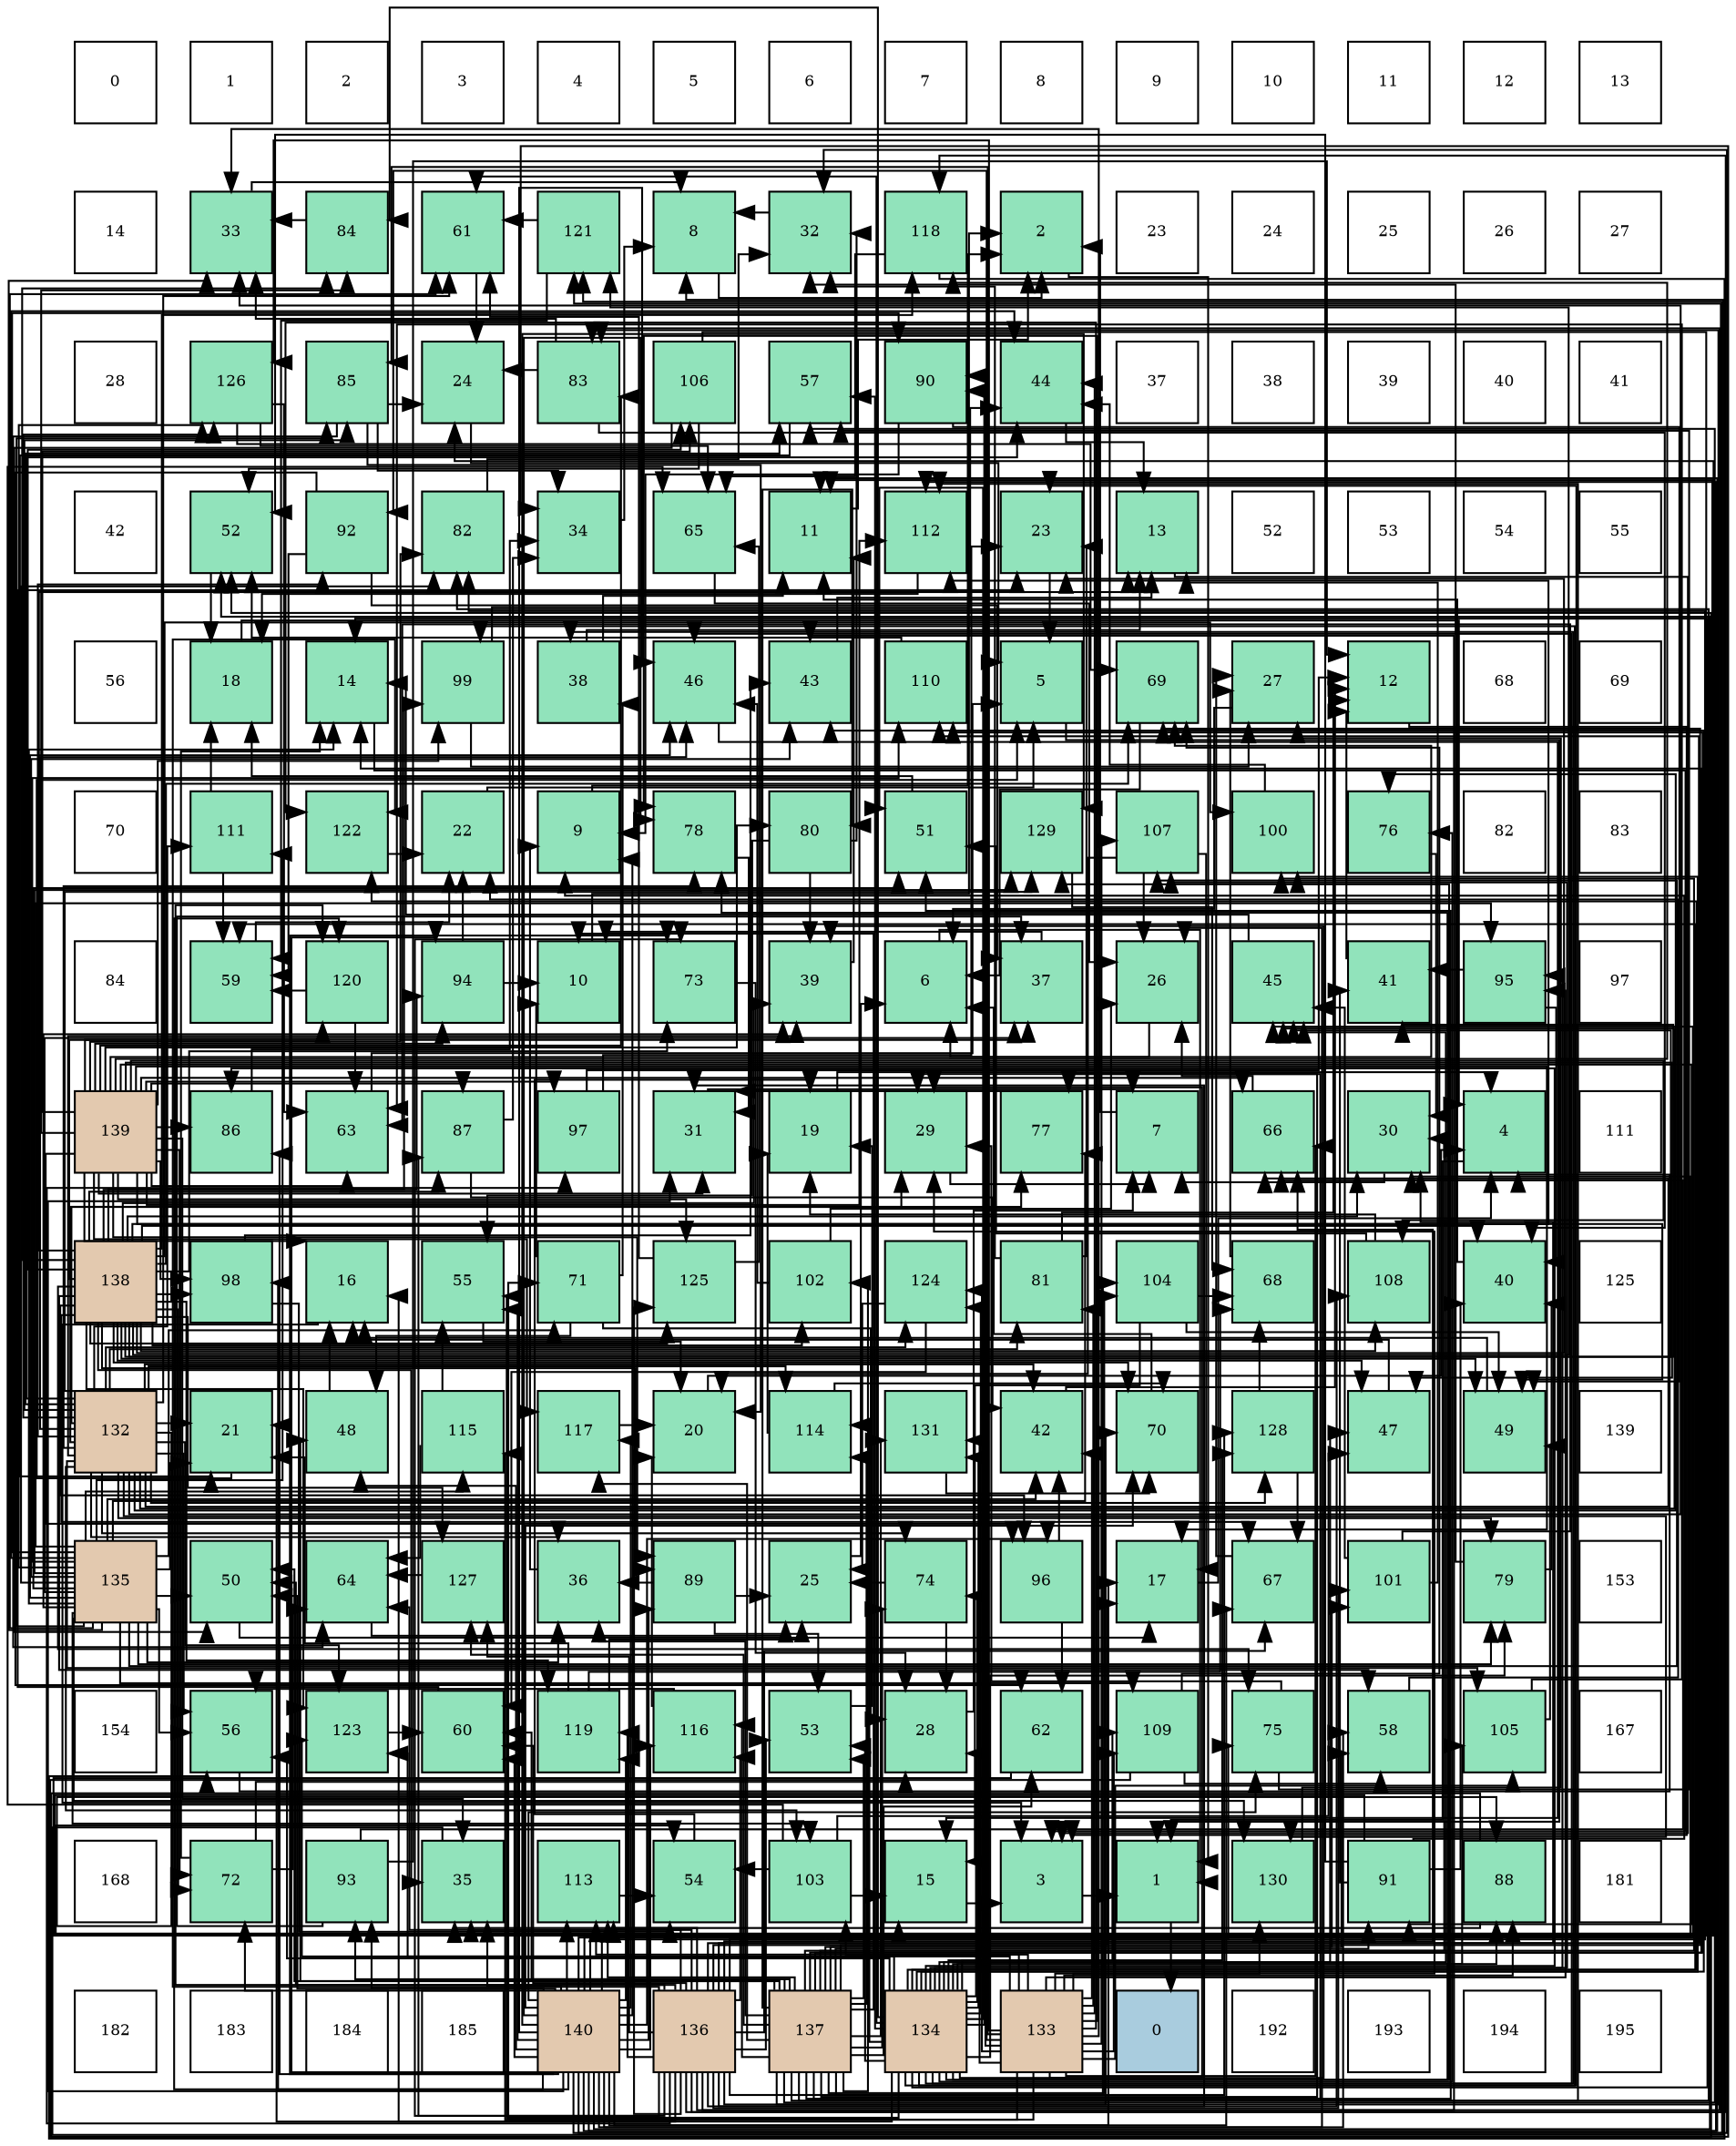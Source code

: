 digraph layout{
 rankdir=TB;
 splines=ortho;
 node [style=filled shape=square fixedsize=true width=0.6];
0[label="0", fontsize=8, fillcolor="#ffffff"];
1[label="1", fontsize=8, fillcolor="#ffffff"];
2[label="2", fontsize=8, fillcolor="#ffffff"];
3[label="3", fontsize=8, fillcolor="#ffffff"];
4[label="4", fontsize=8, fillcolor="#ffffff"];
5[label="5", fontsize=8, fillcolor="#ffffff"];
6[label="6", fontsize=8, fillcolor="#ffffff"];
7[label="7", fontsize=8, fillcolor="#ffffff"];
8[label="8", fontsize=8, fillcolor="#ffffff"];
9[label="9", fontsize=8, fillcolor="#ffffff"];
10[label="10", fontsize=8, fillcolor="#ffffff"];
11[label="11", fontsize=8, fillcolor="#ffffff"];
12[label="12", fontsize=8, fillcolor="#ffffff"];
13[label="13", fontsize=8, fillcolor="#ffffff"];
14[label="14", fontsize=8, fillcolor="#ffffff"];
15[label="33", fontsize=8, fillcolor="#91e3bb"];
16[label="84", fontsize=8, fillcolor="#91e3bb"];
17[label="61", fontsize=8, fillcolor="#91e3bb"];
18[label="121", fontsize=8, fillcolor="#91e3bb"];
19[label="8", fontsize=8, fillcolor="#91e3bb"];
20[label="32", fontsize=8, fillcolor="#91e3bb"];
21[label="118", fontsize=8, fillcolor="#91e3bb"];
22[label="2", fontsize=8, fillcolor="#91e3bb"];
23[label="23", fontsize=8, fillcolor="#ffffff"];
24[label="24", fontsize=8, fillcolor="#ffffff"];
25[label="25", fontsize=8, fillcolor="#ffffff"];
26[label="26", fontsize=8, fillcolor="#ffffff"];
27[label="27", fontsize=8, fillcolor="#ffffff"];
28[label="28", fontsize=8, fillcolor="#ffffff"];
29[label="126", fontsize=8, fillcolor="#91e3bb"];
30[label="85", fontsize=8, fillcolor="#91e3bb"];
31[label="24", fontsize=8, fillcolor="#91e3bb"];
32[label="83", fontsize=8, fillcolor="#91e3bb"];
33[label="106", fontsize=8, fillcolor="#91e3bb"];
34[label="57", fontsize=8, fillcolor="#91e3bb"];
35[label="90", fontsize=8, fillcolor="#91e3bb"];
36[label="44", fontsize=8, fillcolor="#91e3bb"];
37[label="37", fontsize=8, fillcolor="#ffffff"];
38[label="38", fontsize=8, fillcolor="#ffffff"];
39[label="39", fontsize=8, fillcolor="#ffffff"];
40[label="40", fontsize=8, fillcolor="#ffffff"];
41[label="41", fontsize=8, fillcolor="#ffffff"];
42[label="42", fontsize=8, fillcolor="#ffffff"];
43[label="52", fontsize=8, fillcolor="#91e3bb"];
44[label="92", fontsize=8, fillcolor="#91e3bb"];
45[label="82", fontsize=8, fillcolor="#91e3bb"];
46[label="34", fontsize=8, fillcolor="#91e3bb"];
47[label="65", fontsize=8, fillcolor="#91e3bb"];
48[label="11", fontsize=8, fillcolor="#91e3bb"];
49[label="112", fontsize=8, fillcolor="#91e3bb"];
50[label="23", fontsize=8, fillcolor="#91e3bb"];
51[label="13", fontsize=8, fillcolor="#91e3bb"];
52[label="52", fontsize=8, fillcolor="#ffffff"];
53[label="53", fontsize=8, fillcolor="#ffffff"];
54[label="54", fontsize=8, fillcolor="#ffffff"];
55[label="55", fontsize=8, fillcolor="#ffffff"];
56[label="56", fontsize=8, fillcolor="#ffffff"];
57[label="18", fontsize=8, fillcolor="#91e3bb"];
58[label="14", fontsize=8, fillcolor="#91e3bb"];
59[label="99", fontsize=8, fillcolor="#91e3bb"];
60[label="38", fontsize=8, fillcolor="#91e3bb"];
61[label="46", fontsize=8, fillcolor="#91e3bb"];
62[label="43", fontsize=8, fillcolor="#91e3bb"];
63[label="110", fontsize=8, fillcolor="#91e3bb"];
64[label="5", fontsize=8, fillcolor="#91e3bb"];
65[label="69", fontsize=8, fillcolor="#91e3bb"];
66[label="27", fontsize=8, fillcolor="#91e3bb"];
67[label="12", fontsize=8, fillcolor="#91e3bb"];
68[label="68", fontsize=8, fillcolor="#ffffff"];
69[label="69", fontsize=8, fillcolor="#ffffff"];
70[label="70", fontsize=8, fillcolor="#ffffff"];
71[label="111", fontsize=8, fillcolor="#91e3bb"];
72[label="122", fontsize=8, fillcolor="#91e3bb"];
73[label="22", fontsize=8, fillcolor="#91e3bb"];
74[label="9", fontsize=8, fillcolor="#91e3bb"];
75[label="78", fontsize=8, fillcolor="#91e3bb"];
76[label="80", fontsize=8, fillcolor="#91e3bb"];
77[label="51", fontsize=8, fillcolor="#91e3bb"];
78[label="129", fontsize=8, fillcolor="#91e3bb"];
79[label="107", fontsize=8, fillcolor="#91e3bb"];
80[label="100", fontsize=8, fillcolor="#91e3bb"];
81[label="76", fontsize=8, fillcolor="#91e3bb"];
82[label="82", fontsize=8, fillcolor="#ffffff"];
83[label="83", fontsize=8, fillcolor="#ffffff"];
84[label="84", fontsize=8, fillcolor="#ffffff"];
85[label="59", fontsize=8, fillcolor="#91e3bb"];
86[label="120", fontsize=8, fillcolor="#91e3bb"];
87[label="94", fontsize=8, fillcolor="#91e3bb"];
88[label="10", fontsize=8, fillcolor="#91e3bb"];
89[label="73", fontsize=8, fillcolor="#91e3bb"];
90[label="39", fontsize=8, fillcolor="#91e3bb"];
91[label="6", fontsize=8, fillcolor="#91e3bb"];
92[label="37", fontsize=8, fillcolor="#91e3bb"];
93[label="26", fontsize=8, fillcolor="#91e3bb"];
94[label="45", fontsize=8, fillcolor="#91e3bb"];
95[label="41", fontsize=8, fillcolor="#91e3bb"];
96[label="95", fontsize=8, fillcolor="#91e3bb"];
97[label="97", fontsize=8, fillcolor="#ffffff"];
98[label="139", fontsize=8, fillcolor="#e3c9af"];
99[label="86", fontsize=8, fillcolor="#91e3bb"];
100[label="63", fontsize=8, fillcolor="#91e3bb"];
101[label="87", fontsize=8, fillcolor="#91e3bb"];
102[label="97", fontsize=8, fillcolor="#91e3bb"];
103[label="31", fontsize=8, fillcolor="#91e3bb"];
104[label="19", fontsize=8, fillcolor="#91e3bb"];
105[label="29", fontsize=8, fillcolor="#91e3bb"];
106[label="77", fontsize=8, fillcolor="#91e3bb"];
107[label="7", fontsize=8, fillcolor="#91e3bb"];
108[label="66", fontsize=8, fillcolor="#91e3bb"];
109[label="30", fontsize=8, fillcolor="#91e3bb"];
110[label="4", fontsize=8, fillcolor="#91e3bb"];
111[label="111", fontsize=8, fillcolor="#ffffff"];
112[label="138", fontsize=8, fillcolor="#e3c9af"];
113[label="98", fontsize=8, fillcolor="#91e3bb"];
114[label="16", fontsize=8, fillcolor="#91e3bb"];
115[label="55", fontsize=8, fillcolor="#91e3bb"];
116[label="71", fontsize=8, fillcolor="#91e3bb"];
117[label="125", fontsize=8, fillcolor="#91e3bb"];
118[label="102", fontsize=8, fillcolor="#91e3bb"];
119[label="124", fontsize=8, fillcolor="#91e3bb"];
120[label="81", fontsize=8, fillcolor="#91e3bb"];
121[label="104", fontsize=8, fillcolor="#91e3bb"];
122[label="68", fontsize=8, fillcolor="#91e3bb"];
123[label="108", fontsize=8, fillcolor="#91e3bb"];
124[label="40", fontsize=8, fillcolor="#91e3bb"];
125[label="125", fontsize=8, fillcolor="#ffffff"];
126[label="132", fontsize=8, fillcolor="#e3c9af"];
127[label="21", fontsize=8, fillcolor="#91e3bb"];
128[label="48", fontsize=8, fillcolor="#91e3bb"];
129[label="115", fontsize=8, fillcolor="#91e3bb"];
130[label="117", fontsize=8, fillcolor="#91e3bb"];
131[label="20", fontsize=8, fillcolor="#91e3bb"];
132[label="114", fontsize=8, fillcolor="#91e3bb"];
133[label="131", fontsize=8, fillcolor="#91e3bb"];
134[label="42", fontsize=8, fillcolor="#91e3bb"];
135[label="70", fontsize=8, fillcolor="#91e3bb"];
136[label="128", fontsize=8, fillcolor="#91e3bb"];
137[label="47", fontsize=8, fillcolor="#91e3bb"];
138[label="49", fontsize=8, fillcolor="#91e3bb"];
139[label="139", fontsize=8, fillcolor="#ffffff"];
140[label="135", fontsize=8, fillcolor="#e3c9af"];
141[label="50", fontsize=8, fillcolor="#91e3bb"];
142[label="64", fontsize=8, fillcolor="#91e3bb"];
143[label="127", fontsize=8, fillcolor="#91e3bb"];
144[label="36", fontsize=8, fillcolor="#91e3bb"];
145[label="89", fontsize=8, fillcolor="#91e3bb"];
146[label="25", fontsize=8, fillcolor="#91e3bb"];
147[label="74", fontsize=8, fillcolor="#91e3bb"];
148[label="96", fontsize=8, fillcolor="#91e3bb"];
149[label="17", fontsize=8, fillcolor="#91e3bb"];
150[label="67", fontsize=8, fillcolor="#91e3bb"];
151[label="101", fontsize=8, fillcolor="#91e3bb"];
152[label="79", fontsize=8, fillcolor="#91e3bb"];
153[label="153", fontsize=8, fillcolor="#ffffff"];
154[label="154", fontsize=8, fillcolor="#ffffff"];
155[label="56", fontsize=8, fillcolor="#91e3bb"];
156[label="123", fontsize=8, fillcolor="#91e3bb"];
157[label="60", fontsize=8, fillcolor="#91e3bb"];
158[label="119", fontsize=8, fillcolor="#91e3bb"];
159[label="116", fontsize=8, fillcolor="#91e3bb"];
160[label="53", fontsize=8, fillcolor="#91e3bb"];
161[label="28", fontsize=8, fillcolor="#91e3bb"];
162[label="62", fontsize=8, fillcolor="#91e3bb"];
163[label="109", fontsize=8, fillcolor="#91e3bb"];
164[label="75", fontsize=8, fillcolor="#91e3bb"];
165[label="58", fontsize=8, fillcolor="#91e3bb"];
166[label="105", fontsize=8, fillcolor="#91e3bb"];
167[label="167", fontsize=8, fillcolor="#ffffff"];
168[label="168", fontsize=8, fillcolor="#ffffff"];
169[label="72", fontsize=8, fillcolor="#91e3bb"];
170[label="93", fontsize=8, fillcolor="#91e3bb"];
171[label="35", fontsize=8, fillcolor="#91e3bb"];
172[label="113", fontsize=8, fillcolor="#91e3bb"];
173[label="54", fontsize=8, fillcolor="#91e3bb"];
174[label="103", fontsize=8, fillcolor="#91e3bb"];
175[label="15", fontsize=8, fillcolor="#91e3bb"];
176[label="3", fontsize=8, fillcolor="#91e3bb"];
177[label="1", fontsize=8, fillcolor="#91e3bb"];
178[label="130", fontsize=8, fillcolor="#91e3bb"];
179[label="91", fontsize=8, fillcolor="#91e3bb"];
180[label="88", fontsize=8, fillcolor="#91e3bb"];
181[label="181", fontsize=8, fillcolor="#ffffff"];
182[label="182", fontsize=8, fillcolor="#ffffff"];
183[label="183", fontsize=8, fillcolor="#ffffff"];
184[label="184", fontsize=8, fillcolor="#ffffff"];
185[label="185", fontsize=8, fillcolor="#ffffff"];
186[label="140", fontsize=8, fillcolor="#e3c9af"];
187[label="136", fontsize=8, fillcolor="#e3c9af"];
188[label="137", fontsize=8, fillcolor="#e3c9af"];
189[label="134", fontsize=8, fillcolor="#e3c9af"];
190[label="133", fontsize=8, fillcolor="#e3c9af"];
191[label="0", fontsize=8, fillcolor="#a9ccde"];
192[label="192", fontsize=8, fillcolor="#ffffff"];
193[label="193", fontsize=8, fillcolor="#ffffff"];
194[label="194", fontsize=8, fillcolor="#ffffff"];
195[label="195", fontsize=8, fillcolor="#ffffff"];
edge [constraint=false, style=vis];177 -> 191;
22 -> 177;
176 -> 177;
110 -> 177;
64 -> 177;
91 -> 177;
107 -> 22;
19 -> 22;
74 -> 22;
88 -> 22;
48 -> 22;
67 -> 176;
51 -> 176;
58 -> 176;
175 -> 176;
114 -> 176;
149 -> 110;
57 -> 110;
104 -> 110;
131 -> 110;
127 -> 64;
73 -> 64;
50 -> 64;
31 -> 64;
146 -> 91;
93 -> 91;
66 -> 91;
161 -> 107;
105 -> 107;
109 -> 107;
103 -> 107;
20 -> 19;
15 -> 19;
46 -> 19;
171 -> 19;
144 -> 74;
92 -> 88;
60 -> 48;
60 -> 51;
90 -> 48;
124 -> 48;
95 -> 67;
134 -> 67;
62 -> 51;
36 -> 51;
94 -> 58;
61 -> 175;
137 -> 114;
128 -> 114;
138 -> 114;
141 -> 149;
77 -> 57;
43 -> 57;
160 -> 104;
173 -> 104;
115 -> 131;
155 -> 110;
34 -> 127;
165 -> 73;
85 -> 73;
157 -> 50;
17 -> 31;
162 -> 31;
100 -> 64;
142 -> 146;
47 -> 93;
108 -> 93;
150 -> 66;
122 -> 66;
65 -> 91;
135 -> 91;
116 -> 88;
116 -> 161;
116 -> 60;
116 -> 128;
169 -> 58;
169 -> 161;
169 -> 142;
89 -> 161;
147 -> 146;
147 -> 161;
164 -> 105;
164 -> 34;
81 -> 109;
106 -> 103;
75 -> 103;
152 -> 20;
152 -> 124;
76 -> 20;
76 -> 90;
76 -> 115;
120 -> 67;
120 -> 50;
120 -> 20;
45 -> 20;
32 -> 31;
32 -> 15;
32 -> 124;
16 -> 15;
30 -> 131;
30 -> 31;
30 -> 46;
30 -> 142;
99 -> 46;
101 -> 46;
101 -> 134;
180 -> 46;
180 -> 171;
145 -> 146;
145 -> 144;
145 -> 160;
35 -> 74;
35 -> 138;
179 -> 74;
179 -> 48;
179 -> 124;
179 -> 95;
179 -> 43;
44 -> 92;
44 -> 85;
44 -> 162;
170 -> 67;
170 -> 92;
170 -> 108;
87 -> 88;
87 -> 73;
96 -> 124;
96 -> 95;
148 -> 134;
148 -> 162;
102 -> 67;
102 -> 50;
113 -> 62;
113 -> 173;
59 -> 66;
59 -> 36;
80 -> 36;
151 -> 51;
151 -> 94;
151 -> 100;
118 -> 93;
118 -> 61;
174 -> 175;
174 -> 137;
174 -> 173;
174 -> 47;
121 -> 175;
121 -> 138;
121 -> 122;
166 -> 138;
166 -> 100;
33 -> 141;
33 -> 43;
33 -> 173;
79 -> 149;
79 -> 131;
79 -> 93;
123 -> 104;
123 -> 77;
163 -> 43;
163 -> 165;
163 -> 65;
63 -> 43;
71 -> 57;
71 -> 85;
49 -> 57;
172 -> 173;
132 -> 104;
132 -> 135;
129 -> 115;
129 -> 142;
159 -> 131;
159 -> 155;
130 -> 131;
21 -> 155;
21 -> 47;
158 -> 127;
158 -> 146;
158 -> 122;
86 -> 85;
86 -> 100;
18 -> 85;
18 -> 17;
72 -> 73;
156 -> 157;
119 -> 146;
119 -> 157;
117 -> 17;
117 -> 47;
29 -> 100;
29 -> 47;
29 -> 65;
143 -> 142;
136 -> 150;
136 -> 122;
78 -> 122;
178 -> 66;
133 -> 135;
126 -> 127;
126 -> 105;
126 -> 15;
126 -> 144;
126 -> 90;
126 -> 134;
126 -> 36;
126 -> 94;
126 -> 61;
126 -> 155;
126 -> 34;
126 -> 17;
126 -> 108;
126 -> 147;
126 -> 81;
126 -> 106;
126 -> 75;
126 -> 152;
126 -> 120;
126 -> 30;
126 -> 180;
126 -> 44;
126 -> 174;
126 -> 166;
126 -> 71;
126 -> 132;
126 -> 156;
126 -> 119;
126 -> 29;
126 -> 136;
126 -> 78;
126 -> 178;
190 -> 105;
190 -> 15;
190 -> 90;
190 -> 134;
190 -> 36;
190 -> 108;
190 -> 116;
190 -> 75;
190 -> 120;
190 -> 30;
190 -> 180;
190 -> 35;
190 -> 44;
190 -> 96;
190 -> 174;
190 -> 166;
190 -> 79;
190 -> 163;
190 -> 172;
190 -> 129;
190 -> 72;
190 -> 156;
190 -> 119;
190 -> 29;
190 -> 178;
190 -> 133;
189 -> 58;
189 -> 127;
189 -> 50;
189 -> 161;
189 -> 105;
189 -> 60;
189 -> 62;
189 -> 94;
189 -> 61;
189 -> 137;
189 -> 77;
189 -> 160;
189 -> 115;
189 -> 155;
189 -> 34;
189 -> 85;
189 -> 17;
189 -> 147;
189 -> 81;
189 -> 75;
189 -> 152;
189 -> 16;
189 -> 99;
189 -> 180;
189 -> 35;
189 -> 96;
189 -> 59;
189 -> 80;
189 -> 166;
189 -> 79;
189 -> 163;
189 -> 132;
189 -> 72;
189 -> 156;
189 -> 119;
189 -> 136;
189 -> 78;
189 -> 133;
140 -> 58;
140 -> 127;
140 -> 15;
140 -> 144;
140 -> 92;
140 -> 90;
140 -> 134;
140 -> 62;
140 -> 36;
140 -> 61;
140 -> 141;
140 -> 77;
140 -> 155;
140 -> 17;
140 -> 116;
140 -> 106;
140 -> 152;
140 -> 45;
140 -> 30;
140 -> 35;
140 -> 96;
140 -> 174;
140 -> 79;
140 -> 163;
140 -> 63;
140 -> 71;
140 -> 129;
140 -> 29;
140 -> 78;
140 -> 178;
187 -> 114;
187 -> 109;
187 -> 103;
187 -> 171;
187 -> 62;
187 -> 141;
187 -> 160;
187 -> 157;
187 -> 142;
187 -> 108;
187 -> 150;
187 -> 65;
187 -> 135;
187 -> 89;
187 -> 164;
187 -> 32;
187 -> 101;
187 -> 102;
187 -> 151;
187 -> 121;
187 -> 123;
187 -> 63;
187 -> 172;
187 -> 159;
187 -> 21;
187 -> 158;
187 -> 86;
187 -> 18;
187 -> 72;
187 -> 117;
187 -> 143;
188 -> 88;
188 -> 58;
188 -> 149;
188 -> 105;
188 -> 109;
188 -> 144;
188 -> 128;
188 -> 141;
188 -> 77;
188 -> 160;
188 -> 34;
188 -> 165;
188 -> 157;
188 -> 162;
188 -> 147;
188 -> 106;
188 -> 76;
188 -> 45;
188 -> 32;
188 -> 179;
188 -> 170;
188 -> 80;
188 -> 151;
188 -> 118;
188 -> 121;
188 -> 63;
188 -> 49;
188 -> 172;
188 -> 132;
188 -> 159;
188 -> 130;
188 -> 143;
188 -> 136;
188 -> 133;
112 -> 51;
112 -> 50;
112 -> 109;
112 -> 171;
112 -> 92;
112 -> 90;
112 -> 124;
112 -> 95;
112 -> 94;
112 -> 137;
112 -> 138;
112 -> 165;
112 -> 150;
112 -> 65;
112 -> 135;
112 -> 169;
112 -> 89;
112 -> 164;
112 -> 16;
112 -> 101;
112 -> 145;
112 -> 87;
112 -> 148;
112 -> 113;
112 -> 59;
112 -> 80;
112 -> 118;
112 -> 33;
112 -> 123;
112 -> 49;
112 -> 21;
112 -> 158;
112 -> 18;
112 -> 156;
112 -> 117;
112 -> 143;
98 -> 114;
98 -> 149;
98 -> 103;
98 -> 171;
98 -> 137;
98 -> 138;
98 -> 100;
98 -> 108;
98 -> 65;
98 -> 169;
98 -> 76;
98 -> 45;
98 -> 32;
98 -> 16;
98 -> 99;
98 -> 101;
98 -> 145;
98 -> 179;
98 -> 87;
98 -> 148;
98 -> 102;
98 -> 113;
98 -> 59;
98 -> 33;
98 -> 123;
98 -> 49;
98 -> 130;
98 -> 21;
98 -> 86;
98 -> 117;
186 -> 74;
186 -> 48;
186 -> 175;
186 -> 149;
186 -> 93;
186 -> 109;
186 -> 103;
186 -> 20;
186 -> 171;
186 -> 94;
186 -> 61;
186 -> 128;
186 -> 141;
186 -> 43;
186 -> 115;
186 -> 165;
186 -> 157;
186 -> 150;
186 -> 135;
186 -> 169;
186 -> 89;
186 -> 164;
186 -> 75;
186 -> 45;
186 -> 99;
186 -> 145;
186 -> 170;
186 -> 87;
186 -> 148;
186 -> 113;
186 -> 49;
186 -> 172;
186 -> 159;
186 -> 130;
186 -> 158;
186 -> 86;
186 -> 18;
186 -> 78;
edge [constraint=true, style=invis];
0 -> 14 -> 28 -> 42 -> 56 -> 70 -> 84 -> 98 -> 112 -> 126 -> 140 -> 154 -> 168 -> 182;
1 -> 15 -> 29 -> 43 -> 57 -> 71 -> 85 -> 99 -> 113 -> 127 -> 141 -> 155 -> 169 -> 183;
2 -> 16 -> 30 -> 44 -> 58 -> 72 -> 86 -> 100 -> 114 -> 128 -> 142 -> 156 -> 170 -> 184;
3 -> 17 -> 31 -> 45 -> 59 -> 73 -> 87 -> 101 -> 115 -> 129 -> 143 -> 157 -> 171 -> 185;
4 -> 18 -> 32 -> 46 -> 60 -> 74 -> 88 -> 102 -> 116 -> 130 -> 144 -> 158 -> 172 -> 186;
5 -> 19 -> 33 -> 47 -> 61 -> 75 -> 89 -> 103 -> 117 -> 131 -> 145 -> 159 -> 173 -> 187;
6 -> 20 -> 34 -> 48 -> 62 -> 76 -> 90 -> 104 -> 118 -> 132 -> 146 -> 160 -> 174 -> 188;
7 -> 21 -> 35 -> 49 -> 63 -> 77 -> 91 -> 105 -> 119 -> 133 -> 147 -> 161 -> 175 -> 189;
8 -> 22 -> 36 -> 50 -> 64 -> 78 -> 92 -> 106 -> 120 -> 134 -> 148 -> 162 -> 176 -> 190;
9 -> 23 -> 37 -> 51 -> 65 -> 79 -> 93 -> 107 -> 121 -> 135 -> 149 -> 163 -> 177 -> 191;
10 -> 24 -> 38 -> 52 -> 66 -> 80 -> 94 -> 108 -> 122 -> 136 -> 150 -> 164 -> 178 -> 192;
11 -> 25 -> 39 -> 53 -> 67 -> 81 -> 95 -> 109 -> 123 -> 137 -> 151 -> 165 -> 179 -> 193;
12 -> 26 -> 40 -> 54 -> 68 -> 82 -> 96 -> 110 -> 124 -> 138 -> 152 -> 166 -> 180 -> 194;
13 -> 27 -> 41 -> 55 -> 69 -> 83 -> 97 -> 111 -> 125 -> 139 -> 153 -> 167 -> 181 -> 195;
rank = same {0 -> 1 -> 2 -> 3 -> 4 -> 5 -> 6 -> 7 -> 8 -> 9 -> 10 -> 11 -> 12 -> 13};
rank = same {14 -> 15 -> 16 -> 17 -> 18 -> 19 -> 20 -> 21 -> 22 -> 23 -> 24 -> 25 -> 26 -> 27};
rank = same {28 -> 29 -> 30 -> 31 -> 32 -> 33 -> 34 -> 35 -> 36 -> 37 -> 38 -> 39 -> 40 -> 41};
rank = same {42 -> 43 -> 44 -> 45 -> 46 -> 47 -> 48 -> 49 -> 50 -> 51 -> 52 -> 53 -> 54 -> 55};
rank = same {56 -> 57 -> 58 -> 59 -> 60 -> 61 -> 62 -> 63 -> 64 -> 65 -> 66 -> 67 -> 68 -> 69};
rank = same {70 -> 71 -> 72 -> 73 -> 74 -> 75 -> 76 -> 77 -> 78 -> 79 -> 80 -> 81 -> 82 -> 83};
rank = same {84 -> 85 -> 86 -> 87 -> 88 -> 89 -> 90 -> 91 -> 92 -> 93 -> 94 -> 95 -> 96 -> 97};
rank = same {98 -> 99 -> 100 -> 101 -> 102 -> 103 -> 104 -> 105 -> 106 -> 107 -> 108 -> 109 -> 110 -> 111};
rank = same {112 -> 113 -> 114 -> 115 -> 116 -> 117 -> 118 -> 119 -> 120 -> 121 -> 122 -> 123 -> 124 -> 125};
rank = same {126 -> 127 -> 128 -> 129 -> 130 -> 131 -> 132 -> 133 -> 134 -> 135 -> 136 -> 137 -> 138 -> 139};
rank = same {140 -> 141 -> 142 -> 143 -> 144 -> 145 -> 146 -> 147 -> 148 -> 149 -> 150 -> 151 -> 152 -> 153};
rank = same {154 -> 155 -> 156 -> 157 -> 158 -> 159 -> 160 -> 161 -> 162 -> 163 -> 164 -> 165 -> 166 -> 167};
rank = same {168 -> 169 -> 170 -> 171 -> 172 -> 173 -> 174 -> 175 -> 176 -> 177 -> 178 -> 179 -> 180 -> 181};
rank = same {182 -> 183 -> 184 -> 185 -> 186 -> 187 -> 188 -> 189 -> 190 -> 191 -> 192 -> 193 -> 194 -> 195};
}